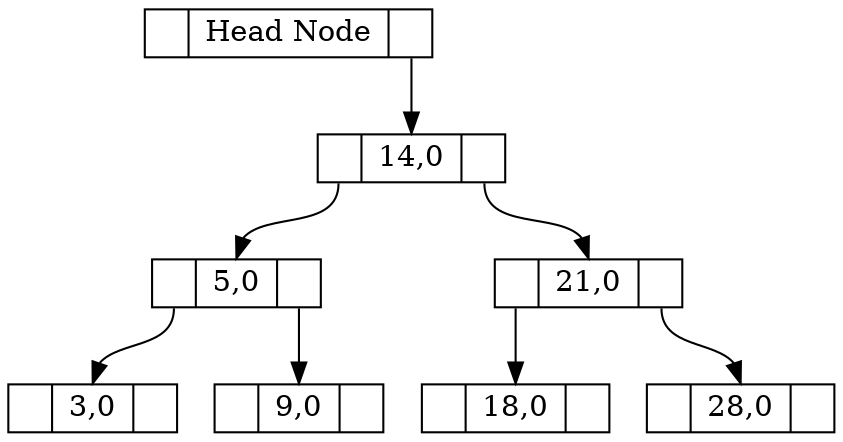 digraph g { 
	node[shape = record, height = .1];
	node2147483647[label = "<l> | <d> Head Node | <r> "];
	node14[label = "<l> | <d> 14,0 | <r>"];
	node5[label = "<l> | <d> 5,0 | <r>"];
	node21[label = "<l> | <d> 21,0 | <r>"];
	node3[label = "<l> | <d> 3,0 | <r>"];
	node9[label = "<l> | <d> 9,0 | <r>"];
	node18[label = "<l> | <d> 18,0 | <r>"];
	node28[label = "<l> | <d> 28,0 | <r>"];
	"node2147483647":r -> "node14":d;
	"node14":l -> "node5":d;
	"node14":r -> "node21":d;
	"node5":l -> "node3":d;
	"node5":r -> "node9":d;
	"node21":l -> "node18":d;
	"node21":r -> "node28":d;
}